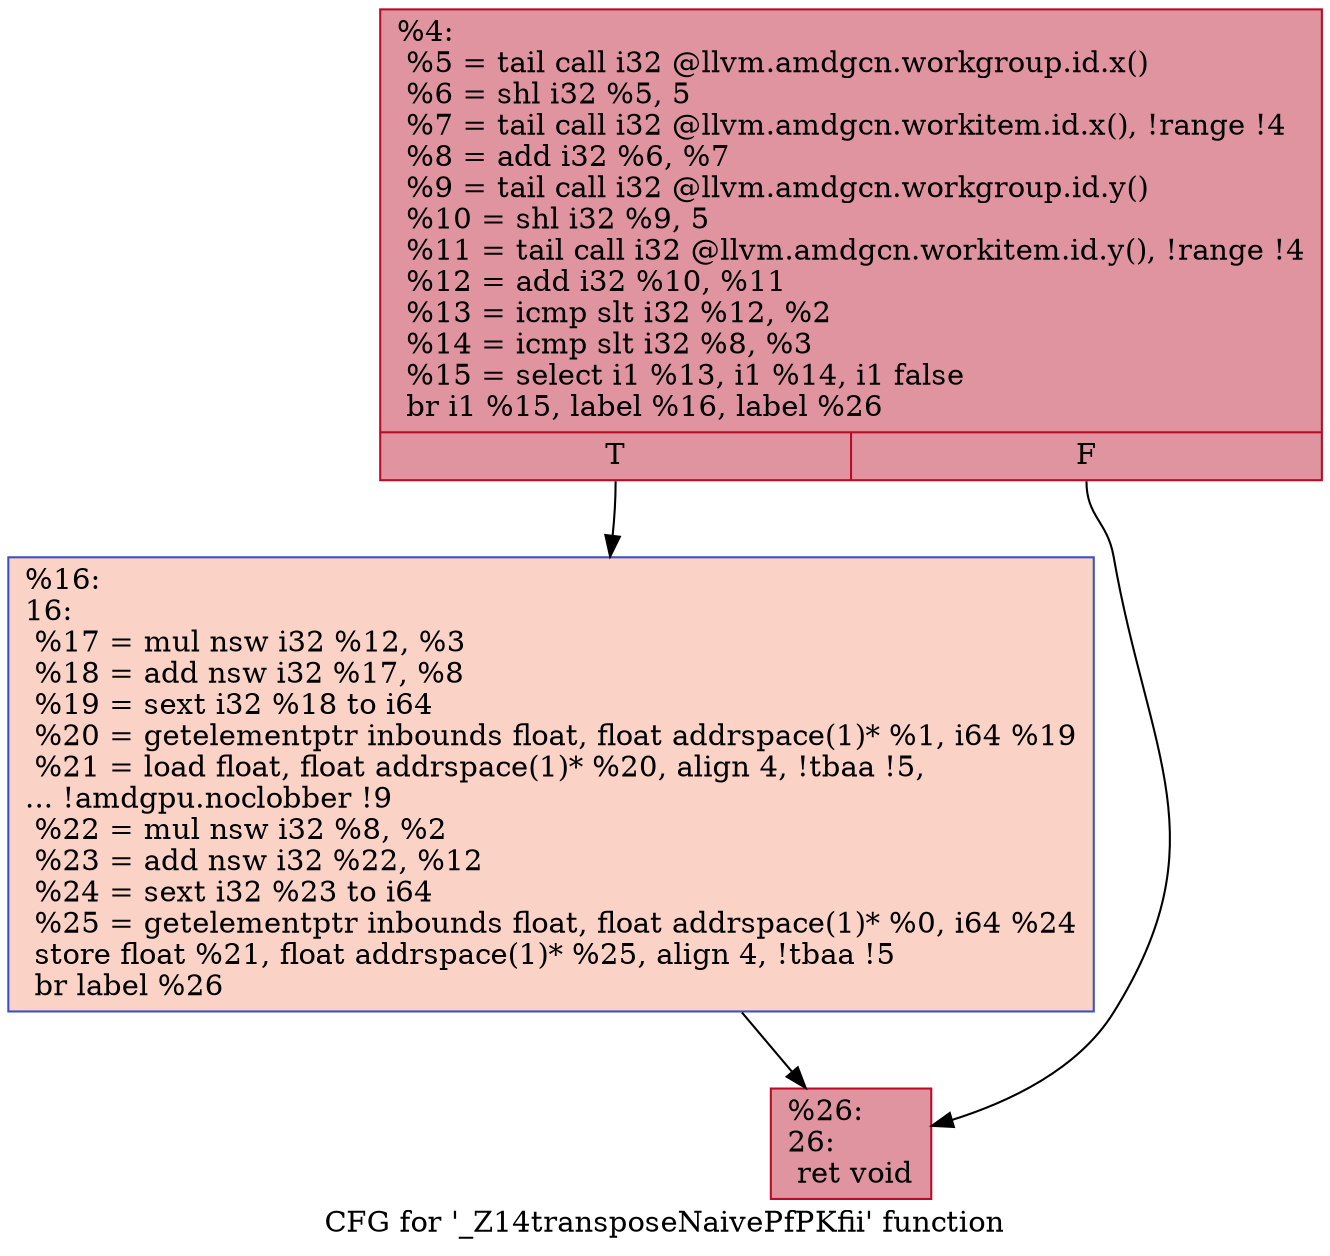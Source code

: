 digraph "CFG for '_Z14transposeNaivePfPKfii' function" {
	label="CFG for '_Z14transposeNaivePfPKfii' function";

	Node0x565d0c0 [shape=record,color="#b70d28ff", style=filled, fillcolor="#b70d2870",label="{%4:\l  %5 = tail call i32 @llvm.amdgcn.workgroup.id.x()\l  %6 = shl i32 %5, 5\l  %7 = tail call i32 @llvm.amdgcn.workitem.id.x(), !range !4\l  %8 = add i32 %6, %7\l  %9 = tail call i32 @llvm.amdgcn.workgroup.id.y()\l  %10 = shl i32 %9, 5\l  %11 = tail call i32 @llvm.amdgcn.workitem.id.y(), !range !4\l  %12 = add i32 %10, %11\l  %13 = icmp slt i32 %12, %2\l  %14 = icmp slt i32 %8, %3\l  %15 = select i1 %13, i1 %14, i1 false\l  br i1 %15, label %16, label %26\l|{<s0>T|<s1>F}}"];
	Node0x565d0c0:s0 -> Node0x565f540;
	Node0x565d0c0:s1 -> Node0x565f5d0;
	Node0x565f540 [shape=record,color="#3d50c3ff", style=filled, fillcolor="#f59c7d70",label="{%16:\l16:                                               \l  %17 = mul nsw i32 %12, %3\l  %18 = add nsw i32 %17, %8\l  %19 = sext i32 %18 to i64\l  %20 = getelementptr inbounds float, float addrspace(1)* %1, i64 %19\l  %21 = load float, float addrspace(1)* %20, align 4, !tbaa !5,\l... !amdgpu.noclobber !9\l  %22 = mul nsw i32 %8, %2\l  %23 = add nsw i32 %22, %12\l  %24 = sext i32 %23 to i64\l  %25 = getelementptr inbounds float, float addrspace(1)* %0, i64 %24\l  store float %21, float addrspace(1)* %25, align 4, !tbaa !5\l  br label %26\l}"];
	Node0x565f540 -> Node0x565f5d0;
	Node0x565f5d0 [shape=record,color="#b70d28ff", style=filled, fillcolor="#b70d2870",label="{%26:\l26:                                               \l  ret void\l}"];
}
